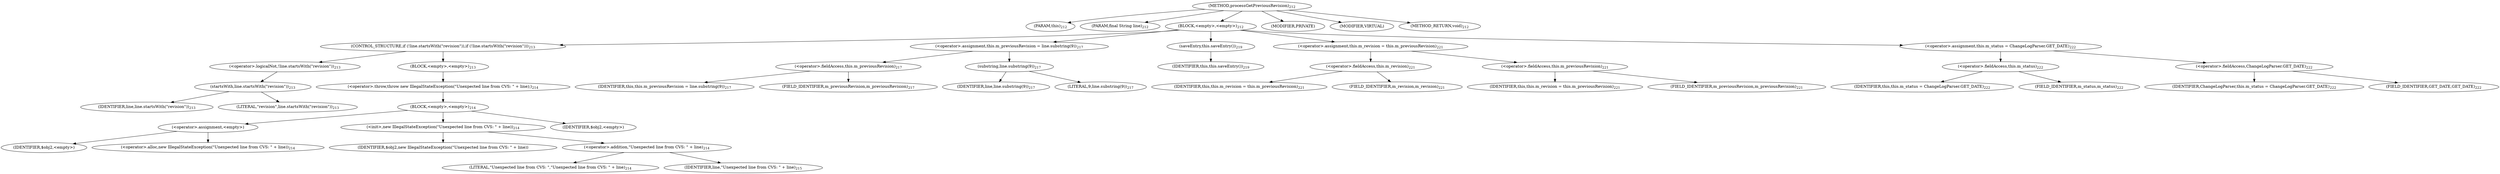 digraph "processGetPreviousRevision" {  
"366" [label = <(METHOD,processGetPreviousRevision)<SUB>212</SUB>> ]
"14" [label = <(PARAM,this)<SUB>212</SUB>> ]
"367" [label = <(PARAM,final String line)<SUB>212</SUB>> ]
"368" [label = <(BLOCK,&lt;empty&gt;,&lt;empty&gt;)<SUB>212</SUB>> ]
"369" [label = <(CONTROL_STRUCTURE,if (!line.startsWith(&quot;revision&quot;)),if (!line.startsWith(&quot;revision&quot;)))<SUB>213</SUB>> ]
"370" [label = <(&lt;operator&gt;.logicalNot,!line.startsWith(&quot;revision&quot;))<SUB>213</SUB>> ]
"371" [label = <(startsWith,line.startsWith(&quot;revision&quot;))<SUB>213</SUB>> ]
"372" [label = <(IDENTIFIER,line,line.startsWith(&quot;revision&quot;))<SUB>213</SUB>> ]
"373" [label = <(LITERAL,&quot;revision&quot;,line.startsWith(&quot;revision&quot;))<SUB>213</SUB>> ]
"374" [label = <(BLOCK,&lt;empty&gt;,&lt;empty&gt;)<SUB>213</SUB>> ]
"375" [label = <(&lt;operator&gt;.throw,throw new IllegalStateException(&quot;Unexpected line from CVS: &quot; + line);)<SUB>214</SUB>> ]
"376" [label = <(BLOCK,&lt;empty&gt;,&lt;empty&gt;)<SUB>214</SUB>> ]
"377" [label = <(&lt;operator&gt;.assignment,&lt;empty&gt;)> ]
"378" [label = <(IDENTIFIER,$obj2,&lt;empty&gt;)> ]
"379" [label = <(&lt;operator&gt;.alloc,new IllegalStateException(&quot;Unexpected line from CVS: &quot; + line))<SUB>214</SUB>> ]
"380" [label = <(&lt;init&gt;,new IllegalStateException(&quot;Unexpected line from CVS: &quot; + line))<SUB>214</SUB>> ]
"381" [label = <(IDENTIFIER,$obj2,new IllegalStateException(&quot;Unexpected line from CVS: &quot; + line))> ]
"382" [label = <(&lt;operator&gt;.addition,&quot;Unexpected line from CVS: &quot; + line)<SUB>214</SUB>> ]
"383" [label = <(LITERAL,&quot;Unexpected line from CVS: &quot;,&quot;Unexpected line from CVS: &quot; + line)<SUB>214</SUB>> ]
"384" [label = <(IDENTIFIER,line,&quot;Unexpected line from CVS: &quot; + line)<SUB>215</SUB>> ]
"385" [label = <(IDENTIFIER,$obj2,&lt;empty&gt;)> ]
"386" [label = <(&lt;operator&gt;.assignment,this.m_previousRevision = line.substring(9))<SUB>217</SUB>> ]
"387" [label = <(&lt;operator&gt;.fieldAccess,this.m_previousRevision)<SUB>217</SUB>> ]
"388" [label = <(IDENTIFIER,this,this.m_previousRevision = line.substring(9))<SUB>217</SUB>> ]
"389" [label = <(FIELD_IDENTIFIER,m_previousRevision,m_previousRevision)<SUB>217</SUB>> ]
"390" [label = <(substring,line.substring(9))<SUB>217</SUB>> ]
"391" [label = <(IDENTIFIER,line,line.substring(9))<SUB>217</SUB>> ]
"392" [label = <(LITERAL,9,line.substring(9))<SUB>217</SUB>> ]
"393" [label = <(saveEntry,this.saveEntry())<SUB>219</SUB>> ]
"13" [label = <(IDENTIFIER,this,this.saveEntry())<SUB>219</SUB>> ]
"394" [label = <(&lt;operator&gt;.assignment,this.m_revision = this.m_previousRevision)<SUB>221</SUB>> ]
"395" [label = <(&lt;operator&gt;.fieldAccess,this.m_revision)<SUB>221</SUB>> ]
"396" [label = <(IDENTIFIER,this,this.m_revision = this.m_previousRevision)<SUB>221</SUB>> ]
"397" [label = <(FIELD_IDENTIFIER,m_revision,m_revision)<SUB>221</SUB>> ]
"398" [label = <(&lt;operator&gt;.fieldAccess,this.m_previousRevision)<SUB>221</SUB>> ]
"399" [label = <(IDENTIFIER,this,this.m_revision = this.m_previousRevision)<SUB>221</SUB>> ]
"400" [label = <(FIELD_IDENTIFIER,m_previousRevision,m_previousRevision)<SUB>221</SUB>> ]
"401" [label = <(&lt;operator&gt;.assignment,this.m_status = ChangeLogParser.GET_DATE)<SUB>222</SUB>> ]
"402" [label = <(&lt;operator&gt;.fieldAccess,this.m_status)<SUB>222</SUB>> ]
"403" [label = <(IDENTIFIER,this,this.m_status = ChangeLogParser.GET_DATE)<SUB>222</SUB>> ]
"404" [label = <(FIELD_IDENTIFIER,m_status,m_status)<SUB>222</SUB>> ]
"405" [label = <(&lt;operator&gt;.fieldAccess,ChangeLogParser.GET_DATE)<SUB>222</SUB>> ]
"406" [label = <(IDENTIFIER,ChangeLogParser,this.m_status = ChangeLogParser.GET_DATE)<SUB>222</SUB>> ]
"407" [label = <(FIELD_IDENTIFIER,GET_DATE,GET_DATE)<SUB>222</SUB>> ]
"408" [label = <(MODIFIER,PRIVATE)> ]
"409" [label = <(MODIFIER,VIRTUAL)> ]
"410" [label = <(METHOD_RETURN,void)<SUB>212</SUB>> ]
  "366" -> "14" 
  "366" -> "367" 
  "366" -> "368" 
  "366" -> "408" 
  "366" -> "409" 
  "366" -> "410" 
  "368" -> "369" 
  "368" -> "386" 
  "368" -> "393" 
  "368" -> "394" 
  "368" -> "401" 
  "369" -> "370" 
  "369" -> "374" 
  "370" -> "371" 
  "371" -> "372" 
  "371" -> "373" 
  "374" -> "375" 
  "375" -> "376" 
  "376" -> "377" 
  "376" -> "380" 
  "376" -> "385" 
  "377" -> "378" 
  "377" -> "379" 
  "380" -> "381" 
  "380" -> "382" 
  "382" -> "383" 
  "382" -> "384" 
  "386" -> "387" 
  "386" -> "390" 
  "387" -> "388" 
  "387" -> "389" 
  "390" -> "391" 
  "390" -> "392" 
  "393" -> "13" 
  "394" -> "395" 
  "394" -> "398" 
  "395" -> "396" 
  "395" -> "397" 
  "398" -> "399" 
  "398" -> "400" 
  "401" -> "402" 
  "401" -> "405" 
  "402" -> "403" 
  "402" -> "404" 
  "405" -> "406" 
  "405" -> "407" 
}
